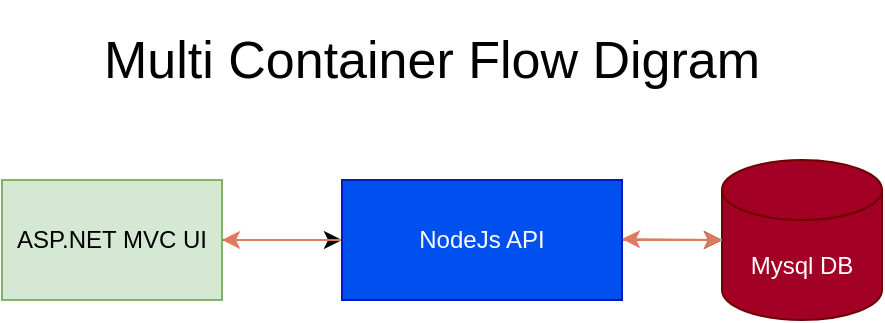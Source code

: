 <mxfile version="14.9.5" type="github">
  <diagram id="RH_4mg12ctE28H-8P0Vb" name="Page-1">
    <mxGraphModel dx="1426" dy="706" grid="1" gridSize="10" guides="1" tooltips="1" connect="1" arrows="1" fold="1" page="1" pageScale="1" pageWidth="850" pageHeight="1100" math="0" shadow="0">
      <root>
        <mxCell id="0" />
        <mxCell id="1" parent="0" />
        <mxCell id="Htj8nYQmE8OiPokMggfK-5" style="edgeStyle=orthogonalEdgeStyle;rounded=0;orthogonalLoop=1;jettySize=auto;html=1;entryX=0;entryY=0.5;entryDx=0;entryDy=0;" parent="1" source="Htj8nYQmE8OiPokMggfK-1" target="Htj8nYQmE8OiPokMggfK-4" edge="1">
          <mxGeometry relative="1" as="geometry" />
        </mxCell>
        <mxCell id="Htj8nYQmE8OiPokMggfK-1" value="ASP.NET MVC UI" style="rounded=0;whiteSpace=wrap;html=1;fillColor=#d5e8d4;strokeColor=#82b366;" parent="1" vertex="1">
          <mxGeometry x="180" y="200" width="110" height="60" as="geometry" />
        </mxCell>
        <mxCell id="Htj8nYQmE8OiPokMggfK-2" value="Mysql DB" style="shape=cylinder3;whiteSpace=wrap;html=1;boundedLbl=1;backgroundOutline=1;size=15;fillColor=#a20025;strokeColor=#6F0000;fontColor=#ffffff;" parent="1" vertex="1">
          <mxGeometry x="540" y="190" width="80" height="80" as="geometry" />
        </mxCell>
        <mxCell id="Htj8nYQmE8OiPokMggfK-6" style="rounded=0;orthogonalLoop=1;jettySize=auto;html=1;horizontal=0;" parent="1" source="Htj8nYQmE8OiPokMggfK-4" target="Htj8nYQmE8OiPokMggfK-2" edge="1">
          <mxGeometry relative="1" as="geometry" />
        </mxCell>
        <mxCell id="_AWVXyytXsibmuwlaMFq-2" value="" style="edgeStyle=none;rounded=1;sketch=0;orthogonalLoop=1;jettySize=auto;html=1;fontSize=26;fontColor=#393C56;strokeColor=#E07A5F;fillColor=#F2CC8F;entryX=1;entryY=0.5;entryDx=0;entryDy=0;" edge="1" parent="1" source="Htj8nYQmE8OiPokMggfK-4" target="Htj8nYQmE8OiPokMggfK-4">
          <mxGeometry relative="1" as="geometry">
            <Array as="points">
              <mxPoint x="490" y="230" />
            </Array>
          </mxGeometry>
        </mxCell>
        <mxCell id="_AWVXyytXsibmuwlaMFq-3" style="edgeStyle=none;rounded=1;sketch=0;orthogonalLoop=1;jettySize=auto;html=1;fontSize=26;fontColor=#393C56;strokeColor=#E07A5F;fillColor=#F2CC8F;" edge="1" parent="1" source="Htj8nYQmE8OiPokMggfK-4">
          <mxGeometry relative="1" as="geometry">
            <mxPoint x="290" y="230" as="targetPoint" />
          </mxGeometry>
        </mxCell>
        <mxCell id="_AWVXyytXsibmuwlaMFq-5" value="" style="edgeStyle=none;rounded=1;sketch=0;orthogonalLoop=1;jettySize=auto;html=1;fontSize=26;fontColor=#393C56;strokeColor=#E07A5F;fillColor=#F2CC8F;" edge="1" parent="1" source="Htj8nYQmE8OiPokMggfK-4" target="Htj8nYQmE8OiPokMggfK-2">
          <mxGeometry relative="1" as="geometry" />
        </mxCell>
        <mxCell id="Htj8nYQmE8OiPokMggfK-4" value="NodeJs API" style="rounded=0;whiteSpace=wrap;html=1;fillColor=#0050ef;strokeColor=#001DBC;fontColor=#ffffff;" parent="1" vertex="1">
          <mxGeometry x="350" y="200" width="140" height="60" as="geometry" />
        </mxCell>
        <mxCell id="Htj8nYQmE8OiPokMggfK-7" value="Multi Container Flow Digram" style="text;html=1;strokeColor=none;fillColor=none;align=center;verticalAlign=middle;whiteSpace=wrap;rounded=0;fontSize=26;" parent="1" vertex="1">
          <mxGeometry x="200" y="110" width="390" height="60" as="geometry" />
        </mxCell>
        <mxCell id="_AWVXyytXsibmuwlaMFq-4" style="edgeStyle=none;rounded=1;sketch=0;orthogonalLoop=1;jettySize=auto;html=1;fontSize=26;fontColor=#393C56;strokeColor=#E07A5F;fillColor=#F2CC8F;" edge="1" parent="1">
          <mxGeometry relative="1" as="geometry">
            <mxPoint x="490" y="229.5" as="targetPoint" />
            <mxPoint x="540" y="230" as="sourcePoint" />
          </mxGeometry>
        </mxCell>
      </root>
    </mxGraphModel>
  </diagram>
</mxfile>
